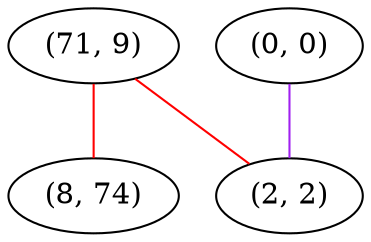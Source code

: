 graph "" {
"(71, 9)";
"(8, 74)";
"(0, 0)";
"(2, 2)";
"(71, 9)" -- "(8, 74)"  [color=red, key=0, weight=1];
"(71, 9)" -- "(2, 2)"  [color=red, key=0, weight=1];
"(0, 0)" -- "(2, 2)"  [color=purple, key=0, weight=4];
}
